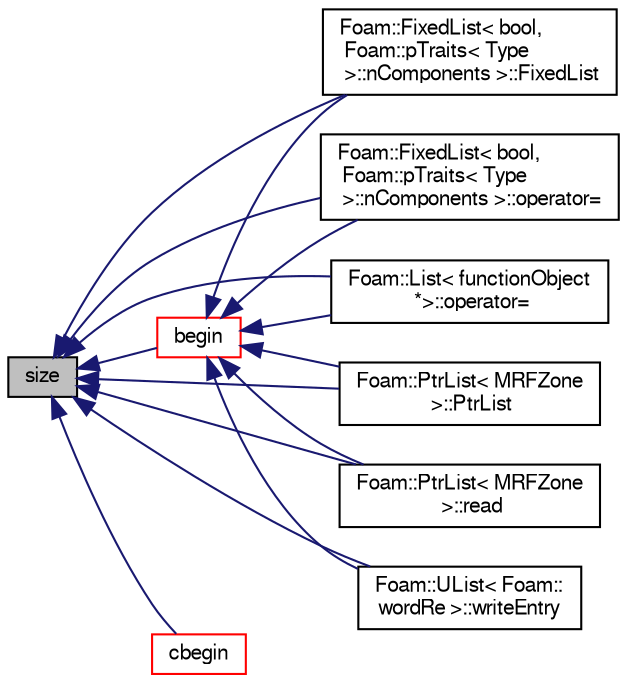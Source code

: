 digraph "size"
{
  bgcolor="transparent";
  edge [fontname="FreeSans",fontsize="10",labelfontname="FreeSans",labelfontsize="10"];
  node [fontname="FreeSans",fontsize="10",shape=record];
  rankdir="LR";
  Node7 [label="size",height=0.2,width=0.4,color="black", fillcolor="grey75", style="filled", fontcolor="black"];
  Node7 -> Node8 [dir="back",color="midnightblue",fontsize="10",style="solid",fontname="FreeSans"];
  Node8 [label="begin",height=0.2,width=0.4,color="red",URL="$a25826.html#aba9a8f4b99a4ecd22aca9fb71d33fc57"];
  Node8 -> Node11 [dir="back",color="midnightblue",fontsize="10",style="solid",fontname="FreeSans"];
  Node11 [label="Foam::FixedList\< bool,\l Foam::pTraits\< Type\l \>::nComponents \>::FixedList",height=0.2,width=0.4,color="black",URL="$a25894.html#aa5c476dc3c774e44000f343ff2ec4c2e",tooltip="Construct from SLList. "];
  Node8 -> Node12 [dir="back",color="midnightblue",fontsize="10",style="solid",fontname="FreeSans"];
  Node12 [label="Foam::FixedList\< bool,\l Foam::pTraits\< Type\l \>::nComponents \>::operator=",height=0.2,width=0.4,color="black",URL="$a25894.html#ae5183f5181ad26dc40e07b06a40c3c1f",tooltip="Assignment from SLList operator. Takes linear time. "];
  Node8 -> Node14 [dir="back",color="midnightblue",fontsize="10",style="solid",fontname="FreeSans"];
  Node14 [label="Foam::List\< functionObject\l *\>::operator=",height=0.2,width=0.4,color="black",URL="$a25694.html#ae5183f5181ad26dc40e07b06a40c3c1f",tooltip="Assignment from SLList operator. Takes linear time. "];
  Node8 -> Node15 [dir="back",color="midnightblue",fontsize="10",style="solid",fontname="FreeSans"];
  Node15 [label="Foam::PtrList\< MRFZone\l \>::PtrList",height=0.2,width=0.4,color="black",URL="$a25914.html#ae7a0bbc672123936cf095a9c73e5544a",tooltip="Construct as copy of SLPtrList<T> "];
  Node8 -> Node16 [dir="back",color="midnightblue",fontsize="10",style="solid",fontname="FreeSans"];
  Node16 [label="Foam::PtrList\< MRFZone\l \>::read",height=0.2,width=0.4,color="black",URL="$a25914.html#a13f28f6f50da188010f20f60b92f4f39",tooltip="Read from Istream using given Istream constructor class. "];
  Node8 -> Node17 [dir="back",color="midnightblue",fontsize="10",style="solid",fontname="FreeSans"];
  Node17 [label="Foam::UList\< Foam::\lwordRe \>::writeEntry",height=0.2,width=0.4,color="black",URL="$a25698.html#ab40cda08e1d63badc1dbc7c31005601e",tooltip="Write the UList as a dictionary entry with keyword. "];
  Node7 -> Node18 [dir="back",color="midnightblue",fontsize="10",style="solid",fontname="FreeSans"];
  Node18 [label="cbegin",height=0.2,width=0.4,color="red",URL="$a25826.html#a0a7c6164f9bf9ea80a34f48d5af69926"];
  Node7 -> Node11 [dir="back",color="midnightblue",fontsize="10",style="solid",fontname="FreeSans"];
  Node7 -> Node12 [dir="back",color="midnightblue",fontsize="10",style="solid",fontname="FreeSans"];
  Node7 -> Node14 [dir="back",color="midnightblue",fontsize="10",style="solid",fontname="FreeSans"];
  Node7 -> Node15 [dir="back",color="midnightblue",fontsize="10",style="solid",fontname="FreeSans"];
  Node7 -> Node16 [dir="back",color="midnightblue",fontsize="10",style="solid",fontname="FreeSans"];
  Node7 -> Node17 [dir="back",color="midnightblue",fontsize="10",style="solid",fontname="FreeSans"];
}
